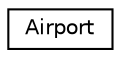 digraph "Graphical Class Hierarchy"
{
 // LATEX_PDF_SIZE
  edge [fontname="Helvetica",fontsize="10",labelfontname="Helvetica",labelfontsize="10"];
  node [fontname="Helvetica",fontsize="10",shape=record];
  rankdir="LR";
  Node0 [label="Airport",height=0.2,width=0.4,color="black", fillcolor="white", style="filled",URL="$classAirport.html",tooltip=" "];
}
